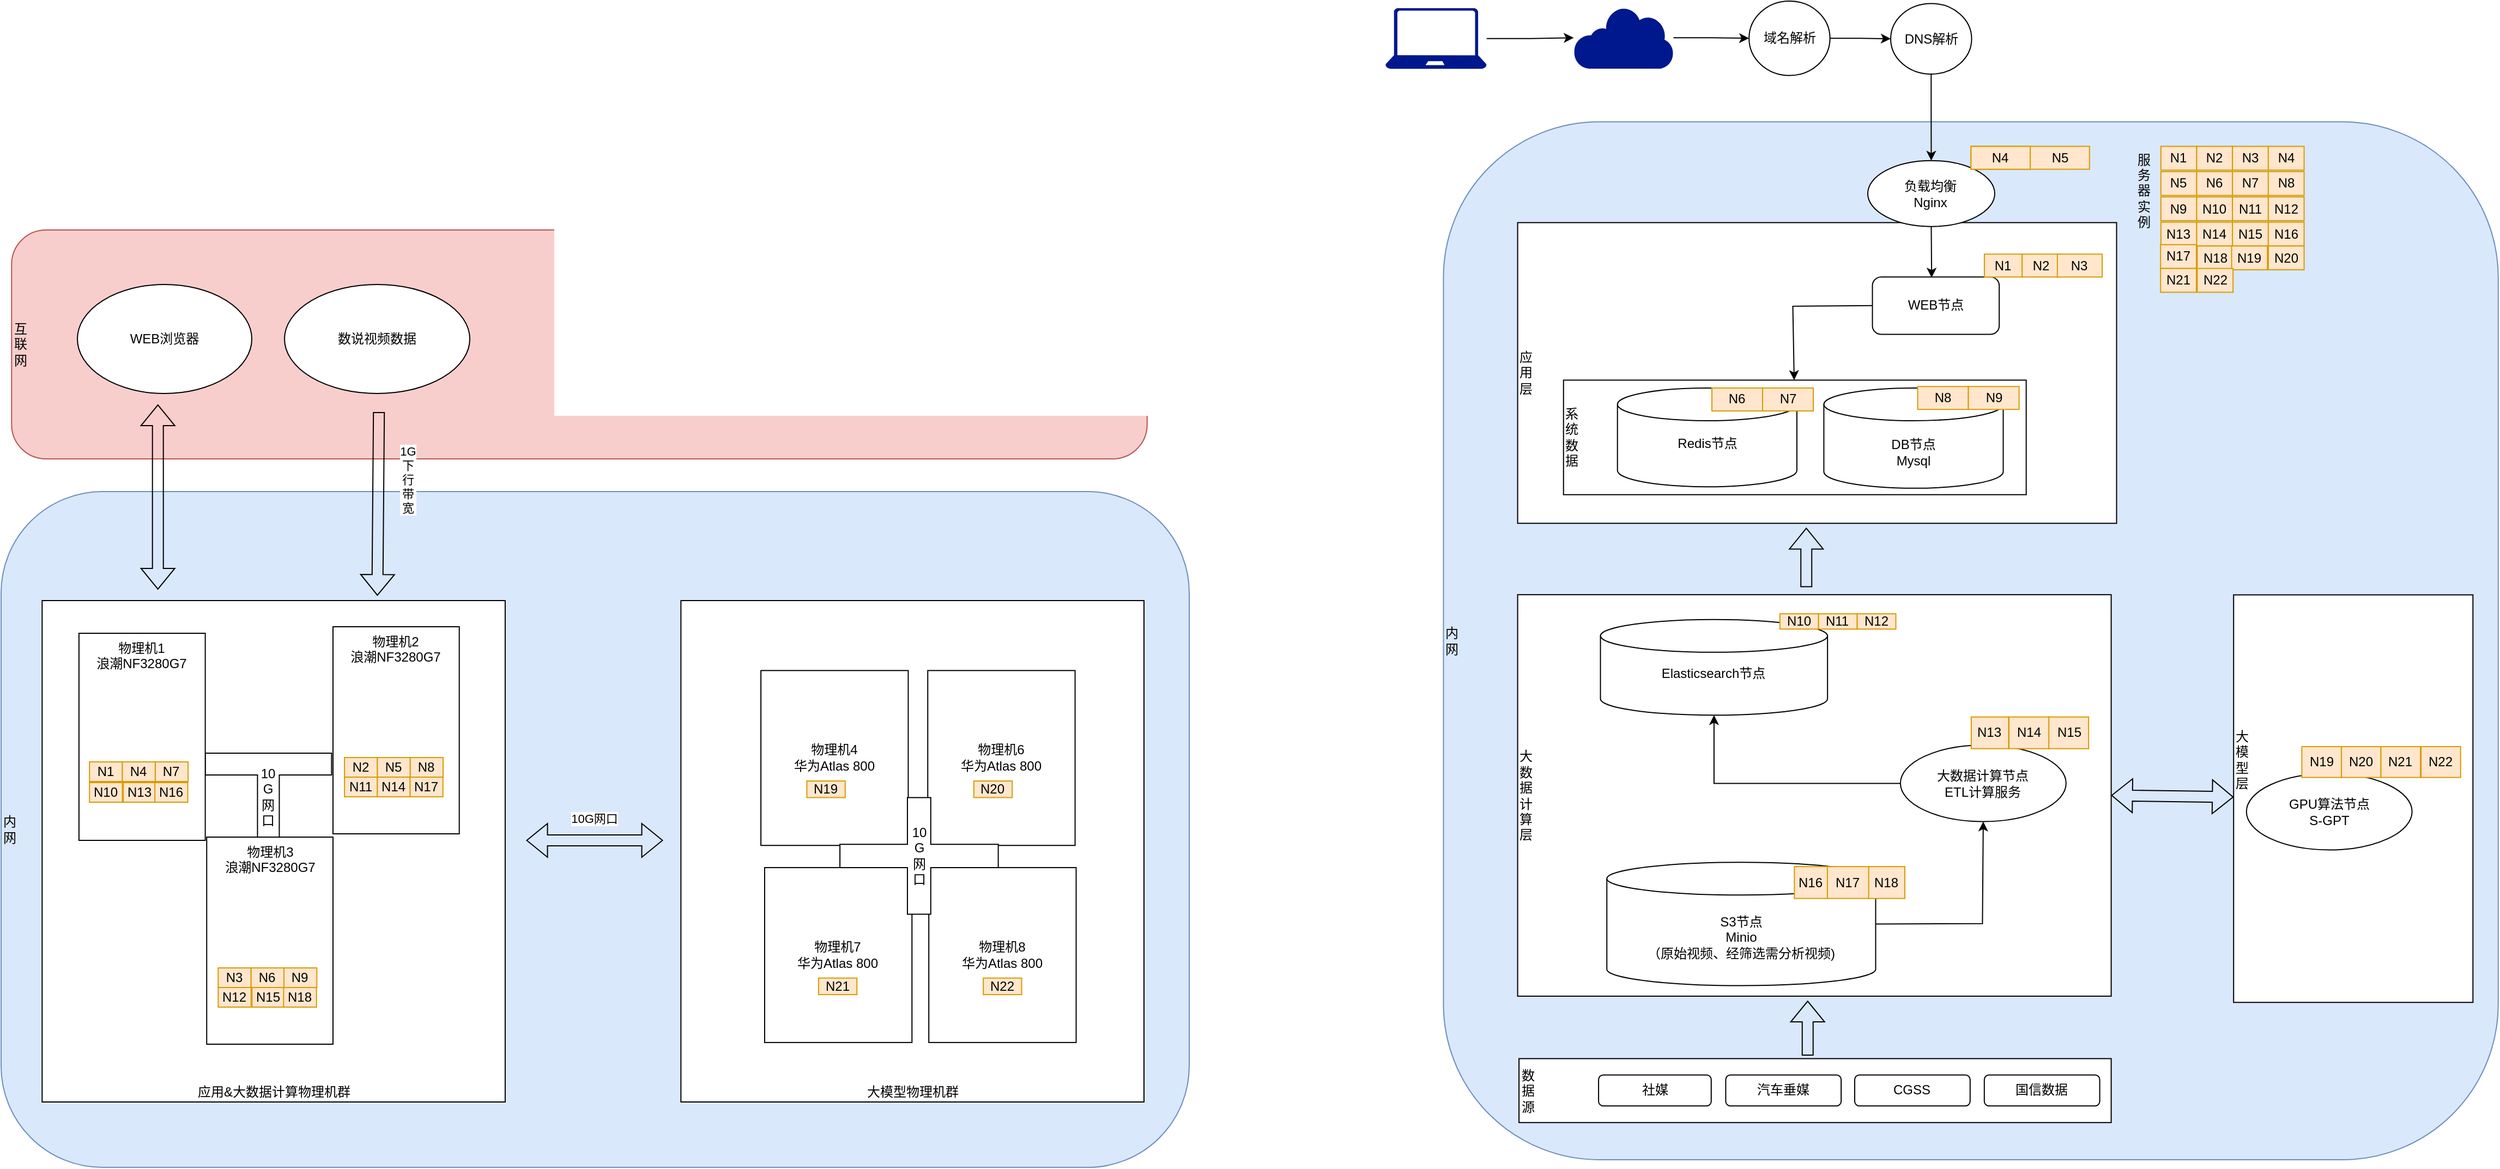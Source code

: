<mxfile version="26.0.15">
  <diagram name="长安 的副本" id="fjMxyndenAALTyJFddmG">
    <mxGraphModel dx="3915" dy="-1600" grid="1" gridSize="10" guides="1" tooltips="1" connect="1" arrows="1" fold="1" page="1" pageScale="1" pageWidth="827" pageHeight="1169" math="0" shadow="0">
      <root>
        <mxCell id="p_s0VZ3J874caM310DQH-0" />
        <mxCell id="p_s0VZ3J874caM310DQH-1" parent="p_s0VZ3J874caM310DQH-0" />
        <mxCell id="p_s0VZ3J874caM310DQH-2" value="" style="group" vertex="1" connectable="0" parent="p_s0VZ3J874caM310DQH-1">
          <mxGeometry x="-2370" y="2647" width="1090" height="860" as="geometry" />
        </mxCell>
        <mxCell id="p_s0VZ3J874caM310DQH-3" value="内&lt;div&gt;网&lt;/div&gt;" style="rounded=1;whiteSpace=wrap;html=1;align=left;fillColor=#dae8fc;strokeColor=#6c8ebf;" vertex="1" parent="p_s0VZ3J874caM310DQH-2">
          <mxGeometry y="240.0" width="1090" height="620.0" as="geometry" />
        </mxCell>
        <mxCell id="p_s0VZ3J874caM310DQH-4" value="" style="group" vertex="1" connectable="0" parent="p_s0VZ3J874caM310DQH-2">
          <mxGeometry x="37.653" y="340.0" width="424.801" height="460.0" as="geometry" />
        </mxCell>
        <mxCell id="p_s0VZ3J874caM310DQH-5" value="应用&amp;amp;大数据计算物理机群" style="rounded=0;whiteSpace=wrap;html=1;verticalAlign=bottom;" vertex="1" parent="p_s0VZ3J874caM310DQH-4">
          <mxGeometry width="424.801" height="460.0" as="geometry" />
        </mxCell>
        <mxCell id="p_s0VZ3J874caM310DQH-6" value="" style="group;verticalAlign=top;" vertex="1" connectable="0" parent="p_s0VZ3J874caM310DQH-4">
          <mxGeometry x="266.833" y="24.0" width="115.855" height="190.0" as="geometry" />
        </mxCell>
        <mxCell id="p_s0VZ3J874caM310DQH-7" value="物理机2&lt;div&gt;浪潮NF3280G7&lt;/div&gt;" style="rounded=0;whiteSpace=wrap;html=1;align=center;horizontal=1;verticalAlign=top;" vertex="1" parent="p_s0VZ3J874caM310DQH-6">
          <mxGeometry width="115.855" height="190.0" as="geometry" />
        </mxCell>
        <mxCell id="p_s0VZ3J874caM310DQH-8" value="N2" style="rounded=0;whiteSpace=wrap;html=1;movable=1;resizable=1;rotatable=1;deletable=1;editable=1;locked=0;connectable=1;container=0;fillColor=#ffe6cc;strokeColor=#d79b00;" vertex="1" parent="p_s0VZ3J874caM310DQH-6">
          <mxGeometry x="10.548" y="119.998" width="30.159" height="17.987" as="geometry" />
        </mxCell>
        <mxCell id="p_s0VZ3J874caM310DQH-9" value="N5" style="rounded=0;whiteSpace=wrap;html=1;movable=1;resizable=1;rotatable=1;deletable=1;editable=1;locked=0;connectable=1;container=0;fillColor=#ffe6cc;strokeColor=#d79b00;" vertex="1" parent="p_s0VZ3J874caM310DQH-6">
          <mxGeometry x="40.71" y="120.0" width="30.159" height="17.987" as="geometry" />
        </mxCell>
        <mxCell id="p_s0VZ3J874caM310DQH-10" value="N8" style="rounded=0;whiteSpace=wrap;html=1;movable=1;resizable=1;rotatable=1;deletable=1;editable=1;locked=0;connectable=1;container=0;fillColor=#ffe6cc;strokeColor=#d79b00;" vertex="1" parent="p_s0VZ3J874caM310DQH-6">
          <mxGeometry x="70.868" y="120.0" width="30.159" height="17.987" as="geometry" />
        </mxCell>
        <mxCell id="p_s0VZ3J874caM310DQH-11" value="N11" style="rounded=0;whiteSpace=wrap;html=1;movable=1;resizable=1;rotatable=1;deletable=1;editable=1;locked=0;connectable=1;container=0;fillColor=#ffe6cc;strokeColor=#d79b00;" vertex="1" parent="p_s0VZ3J874caM310DQH-6">
          <mxGeometry x="10.556" y="137.991" width="30.159" height="17.987" as="geometry" />
        </mxCell>
        <mxCell id="p_s0VZ3J874caM310DQH-12" value="N14" style="rounded=0;whiteSpace=wrap;html=1;movable=1;resizable=1;rotatable=1;deletable=1;editable=1;locked=0;connectable=1;container=0;fillColor=#ffe6cc;strokeColor=#d79b00;" vertex="1" parent="p_s0VZ3J874caM310DQH-6">
          <mxGeometry x="40.706" y="137.991" width="30.159" height="17.987" as="geometry" />
        </mxCell>
        <mxCell id="p_s0VZ3J874caM310DQH-13" value="10&lt;div&gt;G&lt;/div&gt;&lt;div&gt;网&lt;/div&gt;&lt;div&gt;口&lt;/div&gt;" style="shape=tee;whiteSpace=wrap;html=1;" vertex="1" parent="p_s0VZ3J874caM310DQH-4">
          <mxGeometry x="149.646" y="140" width="115.855" height="80.0" as="geometry" />
        </mxCell>
        <mxCell id="p_s0VZ3J874caM310DQH-14" value="" style="group;verticalAlign=top;" vertex="1" connectable="0" parent="p_s0VZ3J874caM310DQH-4">
          <mxGeometry x="150.978" y="217.0" width="115.855" height="190.0" as="geometry" />
        </mxCell>
        <mxCell id="p_s0VZ3J874caM310DQH-15" value="物理机3&lt;div&gt;浪潮NF3280G7&lt;/div&gt;" style="rounded=0;whiteSpace=wrap;html=1;align=center;horizontal=1;verticalAlign=top;" vertex="1" parent="p_s0VZ3J874caM310DQH-14">
          <mxGeometry width="115.855" height="190.0" as="geometry" />
        </mxCell>
        <mxCell id="p_s0VZ3J874caM310DQH-16" value="N3" style="rounded=0;whiteSpace=wrap;html=1;movable=1;resizable=1;rotatable=1;deletable=1;editable=1;locked=0;connectable=1;container=0;fillColor=#ffe6cc;strokeColor=#d79b00;" vertex="1" parent="p_s0VZ3J874caM310DQH-14">
          <mxGeometry x="10.548" y="119.998" width="30.159" height="17.987" as="geometry" />
        </mxCell>
        <mxCell id="p_s0VZ3J874caM310DQH-17" value="N6" style="rounded=0;whiteSpace=wrap;html=1;movable=1;resizable=1;rotatable=1;deletable=1;editable=1;locked=0;connectable=1;container=0;fillColor=#ffe6cc;strokeColor=#d79b00;" vertex="1" parent="p_s0VZ3J874caM310DQH-14">
          <mxGeometry x="40.71" y="120.0" width="30.159" height="17.987" as="geometry" />
        </mxCell>
        <mxCell id="p_s0VZ3J874caM310DQH-18" value="N9" style="rounded=0;whiteSpace=wrap;html=1;movable=1;resizable=1;rotatable=1;deletable=1;editable=1;locked=0;connectable=1;container=0;fillColor=#ffe6cc;strokeColor=#d79b00;" vertex="1" parent="p_s0VZ3J874caM310DQH-14">
          <mxGeometry x="70.868" y="120.0" width="30.159" height="17.987" as="geometry" />
        </mxCell>
        <mxCell id="p_s0VZ3J874caM310DQH-19" value="N12" style="rounded=0;whiteSpace=wrap;html=1;movable=1;resizable=1;rotatable=1;deletable=1;editable=1;locked=0;connectable=1;container=0;fillColor=#ffe6cc;strokeColor=#d79b00;" vertex="1" parent="p_s0VZ3J874caM310DQH-14">
          <mxGeometry x="10.556" y="137.991" width="30.159" height="17.987" as="geometry" />
        </mxCell>
        <mxCell id="p_s0VZ3J874caM310DQH-20" value="" style="group" vertex="1" connectable="0" parent="p_s0VZ3J874caM310DQH-4">
          <mxGeometry x="33.791" y="30.0" width="115.855" height="190.0" as="geometry" />
        </mxCell>
        <mxCell id="p_s0VZ3J874caM310DQH-21" value="物理机1&lt;div&gt;浪潮NF3280G7&lt;/div&gt;" style="rounded=0;whiteSpace=wrap;html=1;horizontal=1;verticalAlign=top;" vertex="1" parent="p_s0VZ3J874caM310DQH-20">
          <mxGeometry width="115.855" height="190.0" as="geometry" />
        </mxCell>
        <mxCell id="p_s0VZ3J874caM310DQH-22" value="N1" style="rounded=0;whiteSpace=wrap;html=1;movable=1;resizable=1;rotatable=1;deletable=1;editable=1;locked=0;connectable=1;container=0;fillColor=#ffe6cc;strokeColor=#d79b00;" vertex="1" parent="p_s0VZ3J874caM310DQH-20">
          <mxGeometry x="9.652" y="118.008" width="30.159" height="17.987" as="geometry" />
        </mxCell>
        <mxCell id="p_s0VZ3J874caM310DQH-23" value="N7" style="rounded=0;whiteSpace=wrap;html=1;movable=1;resizable=1;rotatable=1;deletable=1;editable=1;locked=0;connectable=1;container=0;fillColor=#ffe6cc;strokeColor=#d79b00;" vertex="1" parent="p_s0VZ3J874caM310DQH-20">
          <mxGeometry x="69.962" y="118.01" width="30.159" height="17.987" as="geometry" />
        </mxCell>
        <mxCell id="p_s0VZ3J874caM310DQH-24" value="N4" style="rounded=0;whiteSpace=wrap;html=1;movable=1;resizable=1;rotatable=1;deletable=1;editable=1;locked=0;connectable=1;container=0;fillColor=#ffe6cc;strokeColor=#d79b00;" vertex="1" parent="p_s0VZ3J874caM310DQH-20">
          <mxGeometry x="39.807" y="118.008" width="30.159" height="17.987" as="geometry" />
        </mxCell>
        <mxCell id="p_s0VZ3J874caM310DQH-25" value="N10" style="rounded=0;whiteSpace=wrap;html=1;movable=1;resizable=1;rotatable=1;deletable=1;editable=1;locked=0;connectable=1;container=0;fillColor=#ffe6cc;strokeColor=#d79b00;" vertex="1" parent="p_s0VZ3J874caM310DQH-20">
          <mxGeometry x="9.65" y="137.011" width="30.159" height="17.987" as="geometry" />
        </mxCell>
        <mxCell id="p_s0VZ3J874caM310DQH-26" value="" style="group" vertex="1" connectable="0" parent="p_s0VZ3J874caM310DQH-2">
          <mxGeometry x="623.685" y="340.0" width="424.801" height="460.0" as="geometry" />
        </mxCell>
        <mxCell id="p_s0VZ3J874caM310DQH-27" value="大模型物理机群" style="rounded=0;whiteSpace=wrap;html=1;horizontal=1;verticalAlign=bottom;" vertex="1" parent="p_s0VZ3J874caM310DQH-26">
          <mxGeometry width="424.801" height="460.0" as="geometry" />
        </mxCell>
        <mxCell id="p_s0VZ3J874caM310DQH-28" value="" style="group" vertex="1" connectable="0" parent="p_s0VZ3J874caM310DQH-26">
          <mxGeometry x="73.375" y="64.186" width="135.164" height="160.465" as="geometry" />
        </mxCell>
        <mxCell id="p_s0VZ3J874caM310DQH-29" value="物理机4&lt;div&gt;华为Atlas 800&lt;br&gt;&lt;/div&gt;" style="rounded=0;whiteSpace=wrap;html=1;" vertex="1" parent="p_s0VZ3J874caM310DQH-28">
          <mxGeometry width="135.164" height="160.465" as="geometry" />
        </mxCell>
        <mxCell id="p_s0VZ3J874caM310DQH-30" value="N19" style="rounded=0;whiteSpace=wrap;html=1;movable=1;resizable=1;rotatable=1;deletable=1;editable=1;locked=0;connectable=1;container=0;fillColor=#ffe6cc;strokeColor=#d79b00;" vertex="1" parent="p_s0VZ3J874caM310DQH-28">
          <mxGeometry x="42.152" y="101.348" width="35.185" height="15.191" as="geometry" />
        </mxCell>
        <mxCell id="p_s0VZ3J874caM310DQH-31" value="" style="group" vertex="1" connectable="0" parent="p_s0VZ3J874caM310DQH-26">
          <mxGeometry x="226.438" y="64.186" width="135.164" height="160.465" as="geometry" />
        </mxCell>
        <mxCell id="p_s0VZ3J874caM310DQH-32" value="物理机6&lt;div&gt;华为Atlas 800&lt;br&gt;&lt;/div&gt;" style="rounded=0;whiteSpace=wrap;html=1;" vertex="1" parent="p_s0VZ3J874caM310DQH-31">
          <mxGeometry width="135.164" height="160.465" as="geometry" />
        </mxCell>
        <mxCell id="p_s0VZ3J874caM310DQH-33" value="N20" style="rounded=0;whiteSpace=wrap;html=1;movable=1;resizable=1;rotatable=1;deletable=1;editable=1;locked=0;connectable=1;container=0;fillColor=#ffe6cc;strokeColor=#d79b00;" vertex="1" parent="p_s0VZ3J874caM310DQH-31">
          <mxGeometry x="42.285" y="101.348" width="35.185" height="15.191" as="geometry" />
        </mxCell>
        <mxCell id="p_s0VZ3J874caM310DQH-34" value="" style="group" vertex="1" connectable="0" parent="p_s0VZ3J874caM310DQH-26">
          <mxGeometry x="76.792" y="244.977" width="135.164" height="160.465" as="geometry" />
        </mxCell>
        <mxCell id="p_s0VZ3J874caM310DQH-35" value="物理机7&lt;div&gt;华为Atlas 800&lt;br&gt;&lt;/div&gt;" style="rounded=0;whiteSpace=wrap;html=1;" vertex="1" parent="p_s0VZ3J874caM310DQH-34">
          <mxGeometry width="135.164" height="160.465" as="geometry" />
        </mxCell>
        <mxCell id="p_s0VZ3J874caM310DQH-36" value="N21" style="rounded=0;whiteSpace=wrap;html=1;movable=1;resizable=1;rotatable=1;deletable=1;editable=1;locked=0;connectable=1;container=0;fillColor=#ffe6cc;strokeColor=#d79b00;" vertex="1" parent="p_s0VZ3J874caM310DQH-34">
          <mxGeometry x="49.471" y="101.348" width="35.185" height="15.191" as="geometry" />
        </mxCell>
        <mxCell id="p_s0VZ3J874caM310DQH-37" value="" style="group" vertex="1" connectable="0" parent="p_s0VZ3J874caM310DQH-26">
          <mxGeometry x="227.404" y="244.977" width="135.164" height="160.465" as="geometry" />
        </mxCell>
        <mxCell id="p_s0VZ3J874caM310DQH-38" value="物理机8&lt;div&gt;华为Atlas 800&lt;br&gt;&lt;/div&gt;" style="rounded=0;whiteSpace=wrap;html=1;" vertex="1" parent="p_s0VZ3J874caM310DQH-37">
          <mxGeometry width="135.164" height="160.465" as="geometry" />
        </mxCell>
        <mxCell id="p_s0VZ3J874caM310DQH-39" value="N22" style="rounded=0;whiteSpace=wrap;html=1;movable=1;resizable=1;rotatable=1;deletable=1;editable=1;locked=0;connectable=1;container=0;fillColor=#ffe6cc;strokeColor=#d79b00;" vertex="1" parent="p_s0VZ3J874caM310DQH-37">
          <mxGeometry x="49.99" y="101.348" width="35.185" height="15.191" as="geometry" />
        </mxCell>
        <mxCell id="p_s0VZ3J874caM310DQH-40" value="10&lt;div&gt;G&lt;/div&gt;&lt;div&gt;网&lt;/div&gt;&lt;div&gt;口&lt;/div&gt;" style="shape=cross;whiteSpace=wrap;html=1;" vertex="1" parent="p_s0VZ3J874caM310DQH-26">
          <mxGeometry x="145.861" y="180.791" width="145.263" height="106.977" as="geometry" />
        </mxCell>
        <mxCell id="p_s0VZ3J874caM310DQH-41" value="" style="shape=flexArrow;endArrow=classic;startArrow=classic;html=1;rounded=0;" edge="1" parent="p_s0VZ3J874caM310DQH-2">
          <mxGeometry width="100" height="100" relative="1" as="geometry">
            <mxPoint x="481.763" y="560" as="sourcePoint" />
            <mxPoint x="607.272" y="560" as="targetPoint" />
          </mxGeometry>
        </mxCell>
        <mxCell id="p_s0VZ3J874caM310DQH-42" value="10G网口" style="edgeLabel;html=1;align=center;verticalAlign=middle;resizable=0;points=[];" vertex="1" connectable="0" parent="p_s0VZ3J874caM310DQH-41">
          <mxGeometry x="-0.019" y="-1" relative="1" as="geometry">
            <mxPoint y="-21" as="offset" />
          </mxGeometry>
        </mxCell>
        <mxCell id="p_s0VZ3J874caM310DQH-43" value="互&lt;div&gt;联&lt;/div&gt;&lt;div&gt;网&lt;/div&gt;" style="rounded=1;whiteSpace=wrap;html=1;align=left;fillColor=#f8cecc;strokeColor=#b85450;" vertex="1" parent="p_s0VZ3J874caM310DQH-2">
          <mxGeometry x="9.655" width="1041.727" height="210.0" as="geometry" />
        </mxCell>
        <mxCell id="p_s0VZ3J874caM310DQH-44" value="WEB浏览器" style="ellipse;whiteSpace=wrap;html=1;" vertex="1" parent="p_s0VZ3J874caM310DQH-2">
          <mxGeometry x="70" y="50" width="160" height="100" as="geometry" />
        </mxCell>
        <mxCell id="p_s0VZ3J874caM310DQH-45" value="数说视频数据" style="ellipse;whiteSpace=wrap;html=1;" vertex="1" parent="p_s0VZ3J874caM310DQH-2">
          <mxGeometry x="260" y="50" width="170" height="100" as="geometry" />
        </mxCell>
        <mxCell id="p_s0VZ3J874caM310DQH-46" value="" style="shape=flexArrow;endArrow=classic;startArrow=classic;html=1;rounded=0;" edge="1" parent="p_s0VZ3J874caM310DQH-2">
          <mxGeometry width="100" height="100" relative="1" as="geometry">
            <mxPoint x="143.853" y="330.0" as="sourcePoint" />
            <mxPoint x="143.853" y="160.0" as="targetPoint" />
          </mxGeometry>
        </mxCell>
        <mxCell id="p_s0VZ3J874caM310DQH-47" value="" style="shape=flexArrow;endArrow=classic;html=1;rounded=0;entryX=0.724;entryY=-0.003;entryDx=0;entryDy=0;entryPerimeter=0;" edge="1" parent="p_s0VZ3J874caM310DQH-2">
          <mxGeometry width="50" height="50" relative="1" as="geometry">
            <mxPoint x="346.599" y="167" as="sourcePoint" />
            <mxPoint x="345.209" y="335.62" as="targetPoint" />
          </mxGeometry>
        </mxCell>
        <mxCell id="p_s0VZ3J874caM310DQH-48" value="1G&lt;div&gt;下&lt;/div&gt;&lt;div&gt;行&lt;/div&gt;&lt;div&gt;带&lt;/div&gt;&lt;div&gt;宽&lt;/div&gt;" style="edgeLabel;html=1;align=center;verticalAlign=middle;resizable=0;points=[];" vertex="1" connectable="0" parent="p_s0VZ3J874caM310DQH-47">
          <mxGeometry x="-0.269" y="-1" relative="1" as="geometry">
            <mxPoint x="28" as="offset" />
          </mxGeometry>
        </mxCell>
        <mxCell id="p_s0VZ3J874caM310DQH-49" value="N13" style="rounded=0;whiteSpace=wrap;html=1;movable=1;resizable=1;rotatable=1;deletable=1;editable=1;locked=0;connectable=1;container=0;fillColor=#ffe6cc;strokeColor=#d79b00;" vertex="1" parent="p_s0VZ3J874caM310DQH-1">
          <mxGeometry x="-2257.906" y="3154.011" width="30.159" height="17.987" as="geometry" />
        </mxCell>
        <mxCell id="p_s0VZ3J874caM310DQH-50" value="N15" style="rounded=0;whiteSpace=wrap;html=1;movable=1;resizable=1;rotatable=1;deletable=1;editable=1;locked=0;connectable=1;container=0;fillColor=#ffe6cc;strokeColor=#d79b00;" vertex="1" parent="p_s0VZ3J874caM310DQH-1">
          <mxGeometry x="-2139.814" y="3341.991" width="30.159" height="17.987" as="geometry" />
        </mxCell>
        <mxCell id="p_s0VZ3J874caM310DQH-51" value="N16" style="rounded=0;whiteSpace=wrap;html=1;movable=1;resizable=1;rotatable=1;deletable=1;editable=1;locked=0;connectable=1;container=0;fillColor=#ffe6cc;strokeColor=#d79b00;" vertex="1" parent="p_s0VZ3J874caM310DQH-1">
          <mxGeometry x="-2228.906" y="3154.011" width="30.159" height="17.987" as="geometry" />
        </mxCell>
        <mxCell id="p_s0VZ3J874caM310DQH-52" value="N17" style="rounded=0;whiteSpace=wrap;html=1;movable=1;resizable=1;rotatable=1;deletable=1;editable=1;locked=0;connectable=1;container=0;fillColor=#ffe6cc;strokeColor=#d79b00;" vertex="1" parent="p_s0VZ3J874caM310DQH-1">
          <mxGeometry x="-1994.809" y="3148.991" width="30.159" height="17.987" as="geometry" />
        </mxCell>
        <mxCell id="p_s0VZ3J874caM310DQH-53" value="N18" style="rounded=0;whiteSpace=wrap;html=1;movable=1;resizable=1;rotatable=1;deletable=1;editable=1;locked=0;connectable=1;container=0;fillColor=#ffe6cc;strokeColor=#d79b00;" vertex="1" parent="p_s0VZ3J874caM310DQH-1">
          <mxGeometry x="-2110.814" y="3341.991" width="30.159" height="17.987" as="geometry" />
        </mxCell>
        <mxCell id="p_s0VZ3J874caM310DQH-54" value="" style="group" vertex="1" connectable="0" parent="p_s0VZ3J874caM310DQH-1">
          <mxGeometry x="-1100" y="2440" width="1020.88" height="1060" as="geometry" />
        </mxCell>
        <mxCell id="p_s0VZ3J874caM310DQH-55" value="" style="group;align=left;verticalAlign=top;horizontal=0;" vertex="1" connectable="0" parent="p_s0VZ3J874caM310DQH-54">
          <mxGeometry width="1020.88" height="1060" as="geometry" />
        </mxCell>
        <mxCell id="p_s0VZ3J874caM310DQH-56" value="内&lt;div&gt;网&lt;/div&gt;" style="rounded=1;whiteSpace=wrap;html=1;align=left;fillColor=#dae8fc;strokeColor=#6c8ebf;" vertex="1" parent="p_s0VZ3J874caM310DQH-55">
          <mxGeometry x="53.213" y="107.768" width="967.667" height="952.232" as="geometry" />
        </mxCell>
        <mxCell id="p_s0VZ3J874caM310DQH-57" value="大&lt;div&gt;模&lt;/div&gt;&lt;div&gt;型&lt;/div&gt;&lt;div style=&quot;&quot;&gt;层&lt;/div&gt;&lt;div style=&quot;&quot;&gt;&lt;br&gt;&lt;/div&gt;&lt;div style=&quot;&quot;&gt;&lt;br&gt;&lt;/div&gt;&lt;div style=&quot;&quot;&gt;&lt;br&gt;&lt;/div&gt;&lt;div style=&quot;&quot;&gt;&lt;br&gt;&lt;/div&gt;&lt;div style=&quot;&quot;&gt;&lt;br&gt;&lt;/div&gt;" style="rounded=0;whiteSpace=wrap;html=1;horizontal=1;align=left;" vertex="1" parent="p_s0VZ3J874caM310DQH-55">
          <mxGeometry x="778.11" y="541.759" width="219.564" height="373.894" as="geometry" />
        </mxCell>
        <mxCell id="p_s0VZ3J874caM310DQH-58" value="" style="edgeStyle=orthogonalEdgeStyle;rounded=0;orthogonalLoop=1;jettySize=auto;html=1;" edge="1" parent="p_s0VZ3J874caM310DQH-55" source="p_s0VZ3J874caM310DQH-59" target="p_s0VZ3J874caM310DQH-61">
          <mxGeometry relative="1" as="geometry" />
        </mxCell>
        <mxCell id="p_s0VZ3J874caM310DQH-59" value="" style="sketch=0;aspect=fixed;pointerEvents=1;shadow=0;dashed=0;html=1;strokeColor=none;labelPosition=center;verticalLabelPosition=bottom;verticalAlign=top;align=center;fillColor=#00188D;shape=mxgraph.azure.laptop" vertex="1" parent="p_s0VZ3J874caM310DQH-55">
          <mxGeometry y="3.479" width="92.808" height="55.687" as="geometry" />
        </mxCell>
        <mxCell id="p_s0VZ3J874caM310DQH-60" value="" style="edgeStyle=orthogonalEdgeStyle;rounded=0;orthogonalLoop=1;jettySize=auto;html=1;entryX=0;entryY=0.5;entryDx=0;entryDy=0;" edge="1" parent="p_s0VZ3J874caM310DQH-55" source="p_s0VZ3J874caM310DQH-61" target="p_s0VZ3J874caM310DQH-63">
          <mxGeometry relative="1" as="geometry" />
        </mxCell>
        <mxCell id="p_s0VZ3J874caM310DQH-61" value="" style="sketch=0;aspect=fixed;pointerEvents=1;shadow=0;dashed=0;html=1;strokeColor=none;labelPosition=center;verticalLabelPosition=bottom;verticalAlign=top;align=center;fillColor=#00188D;shape=mxgraph.mscae.enterprise.internet" vertex="1" parent="p_s0VZ3J874caM310DQH-55">
          <mxGeometry x="172.689" y="2.237" width="91.541" height="56.755" as="geometry" />
        </mxCell>
        <mxCell id="p_s0VZ3J874caM310DQH-62" value="" style="edgeStyle=orthogonalEdgeStyle;rounded=0;orthogonalLoop=1;jettySize=auto;html=1;" edge="1" parent="p_s0VZ3J874caM310DQH-55" source="p_s0VZ3J874caM310DQH-63" target="p_s0VZ3J874caM310DQH-65">
          <mxGeometry relative="1" as="geometry" />
        </mxCell>
        <mxCell id="p_s0VZ3J874caM310DQH-63" value="域名解析" style="ellipse;whiteSpace=wrap;html=1;" vertex="1" parent="p_s0VZ3J874caM310DQH-55">
          <mxGeometry x="333.571" y="-3" width="74.253" height="68.211" as="geometry" />
        </mxCell>
        <mxCell id="p_s0VZ3J874caM310DQH-64" value="" style="edgeStyle=orthogonalEdgeStyle;rounded=0;orthogonalLoop=1;jettySize=auto;html=1;entryX=0.5;entryY=0;entryDx=0;entryDy=0;" edge="1" parent="p_s0VZ3J874caM310DQH-55" source="p_s0VZ3J874caM310DQH-65" target="p_s0VZ3J874caM310DQH-130">
          <mxGeometry relative="1" as="geometry" />
        </mxCell>
        <mxCell id="p_s0VZ3J874caM310DQH-65" value="DNS解析" style="ellipse;whiteSpace=wrap;html=1;" vertex="1" parent="p_s0VZ3J874caM310DQH-55">
          <mxGeometry x="463.515" y="-0.763" width="74.253" height="64.732" as="geometry" />
        </mxCell>
        <mxCell id="p_s0VZ3J874caM310DQH-66" value="" style="group" vertex="1" connectable="0" parent="p_s0VZ3J874caM310DQH-55">
          <mxGeometry x="121.281" y="541.596" width="544.525" height="368.34" as="geometry" />
        </mxCell>
        <mxCell id="p_s0VZ3J874caM310DQH-67" value="大&lt;div&gt;数&lt;div&gt;据&lt;/div&gt;&lt;div&gt;计&lt;/div&gt;&lt;div&gt;算&lt;/div&gt;&lt;div&gt;层&lt;/div&gt;&lt;/div&gt;" style="rounded=0;whiteSpace=wrap;html=1;align=left;" vertex="1" parent="p_s0VZ3J874caM310DQH-66">
          <mxGeometry width="544.525" height="368.34" as="geometry" />
        </mxCell>
        <mxCell id="p_s0VZ3J874caM310DQH-68" value="大数据计算节点&lt;div&gt;ETL计算服务&lt;/div&gt;" style="ellipse;whiteSpace=wrap;html=1;" vertex="1" parent="p_s0VZ3J874caM310DQH-66">
          <mxGeometry x="351.179" y="137.969" width="151.96" height="70.16" as="geometry" />
        </mxCell>
        <mxCell id="p_s0VZ3J874caM310DQH-69" value="Elasticsearch节点&lt;div&gt;&lt;br&gt;&lt;/div&gt;" style="shape=cylinder3;whiteSpace=wrap;html=1;boundedLbl=1;backgroundOutline=1;size=15;align=center;" vertex="1" parent="p_s0VZ3J874caM310DQH-66">
          <mxGeometry x="75.98" y="22.802" width="208.313" height="87.7" as="geometry" />
        </mxCell>
        <mxCell id="p_s0VZ3J874caM310DQH-70" value="S3节点&lt;div&gt;Minio&lt;/div&gt;&lt;div&gt;（原始视频、经筛选需分析视频)&lt;/div&gt;" style="shape=cylinder3;whiteSpace=wrap;html=1;boundedLbl=1;backgroundOutline=1;size=15;align=center;" vertex="1" parent="p_s0VZ3J874caM310DQH-66">
          <mxGeometry x="81.84" y="245.56" width="246.62" height="113.121" as="geometry" />
        </mxCell>
        <mxCell id="p_s0VZ3J874caM310DQH-71" value="" style="group" vertex="1" connectable="0" parent="p_s0VZ3J874caM310DQH-66">
          <mxGeometry x="428.533" y="125.835" width="99.005" height="15.435" as="geometry" />
        </mxCell>
        <mxCell id="p_s0VZ3J874caM310DQH-72" value="N13" style="rounded=0;whiteSpace=wrap;html=1;movable=1;resizable=1;rotatable=1;deletable=1;editable=1;locked=0;connectable=1;container=0;fillColor=#ffe6cc;strokeColor=#d79b00;" vertex="1" parent="p_s0VZ3J874caM310DQH-71">
          <mxGeometry x="-12.376" y="-13.642" width="34.28" height="29.072" as="geometry" />
        </mxCell>
        <mxCell id="p_s0VZ3J874caM310DQH-73" value="N14" style="rounded=0;whiteSpace=wrap;html=1;movable=1;resizable=1;rotatable=1;deletable=1;editable=1;locked=0;connectable=1;container=0;fillColor=#ffe6cc;strokeColor=#d79b00;" vertex="1" parent="p_s0VZ3J874caM310DQH-71">
          <mxGeometry x="22.214" y="-13.642" width="37.189" height="29.072" as="geometry" />
        </mxCell>
        <mxCell id="p_s0VZ3J874caM310DQH-74" value="N15" style="rounded=0;whiteSpace=wrap;html=1;movable=1;resizable=1;rotatable=1;deletable=1;editable=1;locked=0;connectable=1;container=0;fillColor=#ffe6cc;strokeColor=#d79b00;" vertex="1" parent="p_s0VZ3J874caM310DQH-71">
          <mxGeometry x="58.772" y="-13.642" width="36.52" height="29.072" as="geometry" />
        </mxCell>
        <mxCell id="p_s0VZ3J874caM310DQH-75" value="" style="group" vertex="1" connectable="0" parent="p_s0VZ3J874caM310DQH-66">
          <mxGeometry x="253.901" y="263.1" width="101.307" height="15.611" as="geometry" />
        </mxCell>
        <mxCell id="p_s0VZ3J874caM310DQH-76" value="N16" style="rounded=0;whiteSpace=wrap;html=1;movable=1;resizable=1;rotatable=1;deletable=1;editable=1;locked=0;connectable=1;container=0;fillColor=#ffe6cc;strokeColor=#d79b00;" vertex="1" parent="p_s0VZ3J874caM310DQH-75">
          <mxGeometry y="-13.642" width="30.283" height="29.249" as="geometry" />
        </mxCell>
        <mxCell id="p_s0VZ3J874caM310DQH-77" value="N17" style="rounded=0;whiteSpace=wrap;html=1;movable=1;resizable=1;rotatable=1;deletable=1;editable=1;locked=0;connectable=1;container=0;fillColor=#ffe6cc;strokeColor=#d79b00;" vertex="1" parent="p_s0VZ3J874caM310DQH-75">
          <mxGeometry x="30.283" y="-13.642" width="38.327" height="29.249" as="geometry" />
        </mxCell>
        <mxCell id="p_s0VZ3J874caM310DQH-78" value="N18" style="rounded=0;whiteSpace=wrap;html=1;movable=1;resizable=1;rotatable=1;deletable=1;editable=1;locked=0;connectable=1;container=0;fillColor=#ffe6cc;strokeColor=#d79b00;" vertex="1" parent="p_s0VZ3J874caM310DQH-75">
          <mxGeometry x="68.115" y="-13.642" width="33.191" height="29.249" as="geometry" />
        </mxCell>
        <mxCell id="p_s0VZ3J874caM310DQH-79" value="" style="group" vertex="1" connectable="0" parent="p_s0VZ3J874caM310DQH-66">
          <mxGeometry x="240.604" y="17.54" width="106.372" height="14.032" as="geometry" />
        </mxCell>
        <mxCell id="p_s0VZ3J874caM310DQH-80" value="N10" style="rounded=0;whiteSpace=wrap;html=1;movable=1;resizable=1;rotatable=1;deletable=1;editable=1;locked=0;connectable=1;container=0;fillColor=#ffe6cc;strokeColor=#d79b00;" vertex="1" parent="p_s0VZ3J874caM310DQH-79">
          <mxGeometry width="35.457" height="14.032" as="geometry" />
        </mxCell>
        <mxCell id="p_s0VZ3J874caM310DQH-81" value="N11" style="rounded=0;whiteSpace=wrap;html=1;movable=1;resizable=1;rotatable=1;deletable=1;editable=1;locked=0;connectable=1;container=0;fillColor=#ffe6cc;strokeColor=#d79b00;" vertex="1" parent="p_s0VZ3J874caM310DQH-79">
          <mxGeometry x="35.457" width="35.457" height="14.032" as="geometry" />
        </mxCell>
        <mxCell id="p_s0VZ3J874caM310DQH-82" value="N12" style="rounded=0;whiteSpace=wrap;html=1;movable=1;resizable=1;rotatable=1;deletable=1;editable=1;locked=0;connectable=1;container=0;fillColor=#ffe6cc;strokeColor=#d79b00;" vertex="1" parent="p_s0VZ3J874caM310DQH-79">
          <mxGeometry x="70.915" width="35.457" height="14.032" as="geometry" />
        </mxCell>
        <mxCell id="p_s0VZ3J874caM310DQH-83" value="" style="edgeStyle=orthogonalEdgeStyle;rounded=0;orthogonalLoop=1;jettySize=auto;html=1;" edge="1" parent="p_s0VZ3J874caM310DQH-66" source="p_s0VZ3J874caM310DQH-68" target="p_s0VZ3J874caM310DQH-69">
          <mxGeometry relative="1" as="geometry" />
        </mxCell>
        <mxCell id="p_s0VZ3J874caM310DQH-84" value="" style="endArrow=classic;html=1;rounded=0;entryX=0.5;entryY=1;entryDx=0;entryDy=0;exitX=1;exitY=0.5;exitDx=0;exitDy=0;exitPerimeter=0;" edge="1" parent="p_s0VZ3J874caM310DQH-66" source="p_s0VZ3J874caM310DQH-70" target="p_s0VZ3J874caM310DQH-68">
          <mxGeometry width="50" height="50" relative="1" as="geometry">
            <mxPoint x="205.61" y="259.32" as="sourcePoint" />
            <mxPoint x="258.185" y="198.645" as="targetPoint" />
            <Array as="points">
              <mxPoint x="426.425" y="301.793" />
            </Array>
          </mxGeometry>
        </mxCell>
        <mxCell id="p_s0VZ3J874caM310DQH-85" value="" style="shape=flexArrow;endArrow=classic;html=1;rounded=0;" edge="1" parent="p_s0VZ3J874caM310DQH-55">
          <mxGeometry width="50" height="50" relative="1" as="geometry">
            <mxPoint x="387.355" y="964.505" as="sourcePoint" />
            <mxPoint x="387.355" y="914.028" as="targetPoint" />
          </mxGeometry>
        </mxCell>
        <mxCell id="p_s0VZ3J874caM310DQH-86" value="" style="shape=flexArrow;endArrow=classic;html=1;rounded=0;" edge="1" parent="p_s0VZ3J874caM310DQH-55">
          <mxGeometry width="50" height="50" relative="1" as="geometry">
            <mxPoint x="386.118" y="534.775" as="sourcePoint" />
            <mxPoint x="386.118" y="480.206" as="targetPoint" />
          </mxGeometry>
        </mxCell>
        <mxCell id="p_s0VZ3J874caM310DQH-87" value="" style="group" vertex="1" connectable="0" parent="p_s0VZ3J874caM310DQH-55">
          <mxGeometry x="121.281" y="121.416" width="549.477" height="354.698" as="geometry" />
        </mxCell>
        <mxCell id="p_s0VZ3J874caM310DQH-88" value="&lt;div&gt;应&lt;/div&gt;&lt;div&gt;用&lt;/div&gt;&lt;div style=&quot;&quot;&gt;层&lt;/div&gt;" style="rounded=0;whiteSpace=wrap;html=1;align=left;" vertex="1" parent="p_s0VZ3J874caM310DQH-87">
          <mxGeometry y="78.822" width="549.475" height="275.876" as="geometry" />
        </mxCell>
        <mxCell id="p_s0VZ3J874caM310DQH-89" value="" style="group" vertex="1" connectable="0" parent="p_s0VZ3J874caM310DQH-87">
          <mxGeometry x="204.197" y="107.723" width="220.285" height="73.567" as="geometry" />
        </mxCell>
        <mxCell id="p_s0VZ3J874caM310DQH-90" value="WEB节点" style="rounded=1;whiteSpace=wrap;html=1;" vertex="1" parent="p_s0VZ3J874caM310DQH-89">
          <mxGeometry x="121.281" y="21.019" width="116.33" height="52.548" as="geometry" />
        </mxCell>
        <mxCell id="p_s0VZ3J874caM310DQH-91" value="N1" style="rounded=0;whiteSpace=wrap;html=1;movable=1;resizable=1;rotatable=1;deletable=1;editable=1;locked=0;connectable=1;container=0;fillColor=#ffe6cc;strokeColor=#d79b00;" vertex="1" parent="p_s0VZ3J874caM310DQH-89">
          <mxGeometry x="223.998" width="34.652" height="21.019" as="geometry" />
        </mxCell>
        <mxCell id="p_s0VZ3J874caM310DQH-92" value="N2" style="rounded=0;whiteSpace=wrap;html=1;movable=1;resizable=1;rotatable=1;deletable=1;editable=1;locked=0;connectable=1;container=0;fillColor=#ffe6cc;strokeColor=#d79b00;" vertex="1" parent="p_s0VZ3J874caM310DQH-89">
          <mxGeometry x="258.649" width="34.652" height="21.019" as="geometry" />
        </mxCell>
        <mxCell id="p_s0VZ3J874caM310DQH-93" value="" style="group" vertex="1" connectable="0" parent="p_s0VZ3J874caM310DQH-87">
          <mxGeometry x="42.077" y="223.328" width="424.482" height="105.096" as="geometry" />
        </mxCell>
        <mxCell id="p_s0VZ3J874caM310DQH-94" value="系&lt;div&gt;统&lt;/div&gt;&lt;div&gt;数&lt;/div&gt;&lt;div&gt;据&lt;/div&gt;" style="rounded=0;whiteSpace=wrap;html=1;align=left;" vertex="1" parent="p_s0VZ3J874caM310DQH-93">
          <mxGeometry width="424.482" height="105.096" as="geometry" />
        </mxCell>
        <mxCell id="p_s0VZ3J874caM310DQH-95" value="Redis节点&lt;div&gt;&lt;br&gt;&lt;/div&gt;" style="shape=cylinder3;whiteSpace=wrap;html=1;boundedLbl=1;backgroundOutline=1;size=15;" vertex="1" parent="p_s0VZ3J874caM310DQH-93">
          <mxGeometry x="49.502" y="7.225" width="164.595" height="90.645" as="geometry" />
        </mxCell>
        <mxCell id="p_s0VZ3J874caM310DQH-96" value="DB节点&lt;div&gt;Mysql&lt;/div&gt;" style="shape=cylinder3;whiteSpace=wrap;html=1;boundedLbl=1;backgroundOutline=1;size=15;" vertex="1" parent="p_s0VZ3J874caM310DQH-93">
          <mxGeometry x="238.849" y="7.225" width="164.546" height="91.959" as="geometry" />
        </mxCell>
        <mxCell id="p_s0VZ3J874caM310DQH-97" value="N6" style="rounded=0;whiteSpace=wrap;html=1;movable=1;resizable=1;rotatable=1;deletable=1;editable=1;locked=0;connectable=1;container=0;fillColor=#ffe6cc;strokeColor=#d79b00;" vertex="1" parent="p_s0VZ3J874caM310DQH-93">
          <mxGeometry x="136.134" y="7.225" width="46.512" height="21.019" as="geometry" />
        </mxCell>
        <mxCell id="p_s0VZ3J874caM310DQH-98" value="N7" style="rounded=0;whiteSpace=wrap;html=1;movable=1;resizable=1;rotatable=1;deletable=1;editable=1;locked=0;connectable=1;container=0;fillColor=#ffe6cc;strokeColor=#d79b00;" vertex="1" parent="p_s0VZ3J874caM310DQH-93">
          <mxGeometry x="182.646" y="7.225" width="46.512" height="21.019" as="geometry" />
        </mxCell>
        <mxCell id="p_s0VZ3J874caM310DQH-99" value="N8" style="rounded=0;whiteSpace=wrap;html=1;movable=1;resizable=1;rotatable=1;deletable=1;editable=1;locked=0;connectable=1;container=0;fillColor=#ffe6cc;strokeColor=#d79b00;" vertex="1" parent="p_s0VZ3J874caM310DQH-93">
          <mxGeometry x="324.922" y="5.856" width="46.512" height="21.019" as="geometry" />
        </mxCell>
        <mxCell id="p_s0VZ3J874caM310DQH-100" value="N9" style="rounded=0;whiteSpace=wrap;html=1;movable=1;resizable=1;rotatable=1;deletable=1;editable=1;locked=0;connectable=1;container=0;fillColor=#ffe6cc;strokeColor=#d79b00;" vertex="1" parent="p_s0VZ3J874caM310DQH-93">
          <mxGeometry x="371.434" y="5.856" width="46.512" height="21.019" as="geometry" />
        </mxCell>
        <mxCell id="p_s0VZ3J874caM310DQH-101" value="" style="endArrow=classic;html=1;rounded=0;exitX=0;exitY=0.5;exitDx=0;exitDy=0;" edge="1" parent="p_s0VZ3J874caM310DQH-87" source="p_s0VZ3J874caM310DQH-90">
          <mxGeometry width="50" height="50" relative="1" as="geometry">
            <mxPoint x="253.699" y="144.506" as="sourcePoint" />
            <mxPoint x="253.699" y="223.328" as="targetPoint" />
            <Array as="points">
              <mxPoint x="252.462" y="155.521" />
            </Array>
          </mxGeometry>
        </mxCell>
        <mxCell id="p_s0VZ3J874caM310DQH-102" value="N3" style="rounded=0;whiteSpace=wrap;html=1;movable=1;resizable=1;rotatable=1;deletable=1;editable=1;locked=0;connectable=1;container=0;fillColor=#ffe6cc;strokeColor=#d79b00;" vertex="1" parent="p_s0VZ3J874caM310DQH-87">
          <mxGeometry x="495.12" y="107.723" width="41.145" height="21.018" as="geometry" />
        </mxCell>
        <mxCell id="p_s0VZ3J874caM310DQH-103" value="数&lt;div&gt;据&lt;/div&gt;&lt;div&gt;源&lt;/div&gt;" style="rounded=0;whiteSpace=wrap;html=1;align=left;" vertex="1" parent="p_s0VZ3J874caM310DQH-55">
          <mxGeometry x="122.518" y="967.233" width="543.288" height="58.662" as="geometry" />
        </mxCell>
        <mxCell id="p_s0VZ3J874caM310DQH-104" value="" style="group" vertex="1" connectable="0" parent="p_s0VZ3J874caM310DQH-55">
          <mxGeometry x="195.534" y="982.239" width="459.752" height="28.421" as="geometry" />
        </mxCell>
        <mxCell id="p_s0VZ3J874caM310DQH-105" value="汽车垂媒" style="rounded=1;whiteSpace=wrap;html=1;" vertex="1" parent="p_s0VZ3J874caM310DQH-104">
          <mxGeometry x="116.65" width="105.883" height="28.421" as="geometry" />
        </mxCell>
        <mxCell id="p_s0VZ3J874caM310DQH-106" value="社媒" style="rounded=1;whiteSpace=wrap;html=1;" vertex="1" parent="p_s0VZ3J874caM310DQH-104">
          <mxGeometry width="103.347" height="28.421" as="geometry" />
        </mxCell>
        <mxCell id="p_s0VZ3J874caM310DQH-107" value="CGSS" style="rounded=1;whiteSpace=wrap;html=1;" vertex="1" parent="p_s0VZ3J874caM310DQH-104">
          <mxGeometry x="234.959" width="105.883" height="28.421" as="geometry" />
        </mxCell>
        <mxCell id="p_s0VZ3J874caM310DQH-108" value="国信数据" style="rounded=1;whiteSpace=wrap;html=1;" vertex="1" parent="p_s0VZ3J874caM310DQH-104">
          <mxGeometry x="353.87" width="105.883" height="28.421" as="geometry" />
        </mxCell>
        <mxCell id="p_s0VZ3J874caM310DQH-109" value="GPU算法节点&lt;div&gt;S-GPT&lt;/div&gt;" style="ellipse;whiteSpace=wrap;html=1;" vertex="1" parent="p_s0VZ3J874caM310DQH-55">
          <mxGeometry x="789.878" y="705.595" width="151.96" height="70.16" as="geometry" />
        </mxCell>
        <mxCell id="p_s0VZ3J874caM310DQH-110" value="N20" style="rounded=0;whiteSpace=wrap;html=1;movable=1;resizable=1;rotatable=1;deletable=1;editable=1;locked=0;connectable=1;container=0;fillColor=#ffe6cc;strokeColor=#d79b00;" vertex="1" parent="p_s0VZ3J874caM310DQH-55">
          <mxGeometry x="876.985" y="680.96" width="36.285" height="28.308" as="geometry" />
        </mxCell>
        <mxCell id="p_s0VZ3J874caM310DQH-111" value="N19" style="rounded=0;whiteSpace=wrap;html=1;movable=1;resizable=1;rotatable=1;deletable=1;editable=1;locked=0;connectable=1;container=0;fillColor=#ffe6cc;strokeColor=#d79b00;" vertex="1" parent="p_s0VZ3J874caM310DQH-55">
          <mxGeometry x="840.7" y="680.96" width="36.285" height="28.308" as="geometry" />
        </mxCell>
        <mxCell id="p_s0VZ3J874caM310DQH-112" value="服&lt;div&gt;务&lt;/div&gt;&lt;div&gt;器&lt;div&gt;实&lt;/div&gt;&lt;div&gt;例&lt;/div&gt;&lt;/div&gt;" style="text;html=1;align=left;verticalAlign=middle;resizable=0;points=[];autosize=1;strokeColor=none;fillColor=none;container=0;" vertex="1" parent="p_s0VZ3J874caM310DQH-55">
          <mxGeometry x="687.927" y="126.163" width="40" height="90" as="geometry" />
        </mxCell>
        <mxCell id="p_s0VZ3J874caM310DQH-113" value="N1" style="rounded=0;whiteSpace=wrap;html=1;movable=1;resizable=1;rotatable=1;deletable=1;editable=1;locked=0;connectable=1;container=0;fillColor=#ffe6cc;strokeColor=#d79b00;" vertex="1" parent="p_s0VZ3J874caM310DQH-55">
          <mxGeometry x="711.389" y="130.256" width="32.847" height="21.828" as="geometry" />
        </mxCell>
        <mxCell id="p_s0VZ3J874caM310DQH-114" value="N2" style="rounded=0;whiteSpace=wrap;html=1;movable=1;resizable=1;rotatable=1;deletable=1;editable=1;locked=0;connectable=1;container=0;fillColor=#ffe6cc;strokeColor=#d79b00;" vertex="1" parent="p_s0VZ3J874caM310DQH-55">
          <mxGeometry x="744.236" y="130.256" width="32.847" height="21.828" as="geometry" />
        </mxCell>
        <mxCell id="p_s0VZ3J874caM310DQH-115" value="N3" style="rounded=0;whiteSpace=wrap;html=1;movable=1;resizable=1;rotatable=1;deletable=1;editable=1;locked=0;connectable=1;container=0;fillColor=#ffe6cc;strokeColor=#d79b00;" vertex="1" parent="p_s0VZ3J874caM310DQH-55">
          <mxGeometry x="777.083" y="130.256" width="32.847" height="21.828" as="geometry" />
        </mxCell>
        <mxCell id="p_s0VZ3J874caM310DQH-116" value="N4" style="rounded=0;whiteSpace=wrap;html=1;movable=1;resizable=1;rotatable=1;deletable=1;editable=1;locked=0;connectable=1;container=0;fillColor=#ffe6cc;strokeColor=#d79b00;" vertex="1" parent="p_s0VZ3J874caM310DQH-55">
          <mxGeometry x="809.93" y="130.256" width="32.847" height="21.828" as="geometry" />
        </mxCell>
        <mxCell id="p_s0VZ3J874caM310DQH-117" value="N5" style="rounded=0;whiteSpace=wrap;html=1;movable=1;resizable=1;rotatable=1;deletable=1;editable=1;locked=0;connectable=1;container=0;fillColor=#ffe6cc;strokeColor=#d79b00;" vertex="1" parent="p_s0VZ3J874caM310DQH-55">
          <mxGeometry x="711.389" y="153.448" width="32.847" height="21.828" as="geometry" />
        </mxCell>
        <mxCell id="p_s0VZ3J874caM310DQH-118" value="N6" style="rounded=0;whiteSpace=wrap;html=1;movable=1;resizable=1;rotatable=1;deletable=1;editable=1;locked=0;connectable=1;container=0;fillColor=#ffe6cc;strokeColor=#d79b00;" vertex="1" parent="p_s0VZ3J874caM310DQH-55">
          <mxGeometry x="744.236" y="153.448" width="32.847" height="21.828" as="geometry" />
        </mxCell>
        <mxCell id="p_s0VZ3J874caM310DQH-119" value="N7" style="rounded=0;whiteSpace=wrap;html=1;movable=1;resizable=1;rotatable=1;deletable=1;editable=1;locked=0;connectable=1;container=0;fillColor=#ffe6cc;strokeColor=#d79b00;" vertex="1" parent="p_s0VZ3J874caM310DQH-55">
          <mxGeometry x="777.083" y="153.448" width="32.847" height="21.828" as="geometry" />
        </mxCell>
        <mxCell id="p_s0VZ3J874caM310DQH-120" value="N8" style="rounded=0;whiteSpace=wrap;html=1;movable=1;resizable=1;rotatable=1;deletable=1;editable=1;locked=0;connectable=1;container=0;fillColor=#ffe6cc;strokeColor=#d79b00;" vertex="1" parent="p_s0VZ3J874caM310DQH-55">
          <mxGeometry x="809.93" y="153.448" width="32.847" height="21.828" as="geometry" />
        </mxCell>
        <mxCell id="p_s0VZ3J874caM310DQH-121" value="N9" style="rounded=0;whiteSpace=wrap;html=1;movable=1;resizable=1;rotatable=1;deletable=1;editable=1;locked=0;connectable=1;container=0;fillColor=#ffe6cc;strokeColor=#d79b00;" vertex="1" parent="p_s0VZ3J874caM310DQH-55">
          <mxGeometry x="711.389" y="176.639" width="32.847" height="21.828" as="geometry" />
        </mxCell>
        <mxCell id="p_s0VZ3J874caM310DQH-122" value="N10" style="rounded=0;whiteSpace=wrap;html=1;movable=1;resizable=1;rotatable=1;deletable=1;editable=1;locked=0;connectable=1;container=0;fillColor=#ffe6cc;strokeColor=#d79b00;" vertex="1" parent="p_s0VZ3J874caM310DQH-55">
          <mxGeometry x="744.236" y="176.639" width="32.847" height="21.828" as="geometry" />
        </mxCell>
        <mxCell id="p_s0VZ3J874caM310DQH-123" value="N11" style="rounded=0;whiteSpace=wrap;html=1;movable=1;resizable=1;rotatable=1;deletable=1;editable=1;locked=0;connectable=1;container=0;fillColor=#ffe6cc;strokeColor=#d79b00;" vertex="1" parent="p_s0VZ3J874caM310DQH-55">
          <mxGeometry x="777.083" y="176.639" width="32.847" height="21.828" as="geometry" />
        </mxCell>
        <mxCell id="p_s0VZ3J874caM310DQH-124" value="N12" style="rounded=0;whiteSpace=wrap;html=1;movable=1;resizable=1;rotatable=1;deletable=1;editable=1;locked=0;connectable=1;container=0;fillColor=#ffe6cc;strokeColor=#d79b00;" vertex="1" parent="p_s0VZ3J874caM310DQH-55">
          <mxGeometry x="809.93" y="176.639" width="32.847" height="21.828" as="geometry" />
        </mxCell>
        <mxCell id="p_s0VZ3J874caM310DQH-125" value="N13" style="rounded=0;whiteSpace=wrap;html=1;movable=1;resizable=1;rotatable=1;deletable=1;editable=1;locked=0;connectable=1;container=0;fillColor=#ffe6cc;strokeColor=#d79b00;" vertex="1" parent="p_s0VZ3J874caM310DQH-55">
          <mxGeometry x="711.389" y="199.831" width="32.847" height="21.828" as="geometry" />
        </mxCell>
        <mxCell id="p_s0VZ3J874caM310DQH-126" value="N14" style="rounded=0;whiteSpace=wrap;html=1;movable=1;resizable=1;rotatable=1;deletable=1;editable=1;locked=0;connectable=1;container=0;fillColor=#ffe6cc;strokeColor=#d79b00;" vertex="1" parent="p_s0VZ3J874caM310DQH-55">
          <mxGeometry x="744.236" y="199.831" width="32.847" height="21.828" as="geometry" />
        </mxCell>
        <mxCell id="p_s0VZ3J874caM310DQH-127" value="N15" style="rounded=0;whiteSpace=wrap;html=1;movable=1;resizable=1;rotatable=1;deletable=1;editable=1;locked=0;connectable=1;container=0;fillColor=#ffe6cc;strokeColor=#d79b00;" vertex="1" parent="p_s0VZ3J874caM310DQH-55">
          <mxGeometry x="777.083" y="199.831" width="32.847" height="21.828" as="geometry" />
        </mxCell>
        <mxCell id="p_s0VZ3J874caM310DQH-128" value="N16" style="rounded=0;whiteSpace=wrap;html=1;movable=1;resizable=1;rotatable=1;deletable=1;editable=1;locked=0;connectable=1;container=0;fillColor=#ffe6cc;strokeColor=#d79b00;" vertex="1" parent="p_s0VZ3J874caM310DQH-55">
          <mxGeometry x="809.93" y="199.831" width="32.847" height="21.828" as="geometry" />
        </mxCell>
        <mxCell id="p_s0VZ3J874caM310DQH-129" value="" style="group" vertex="1" connectable="0" parent="p_s0VZ3J874caM310DQH-55">
          <mxGeometry x="433.836" y="130.254" width="212.057" height="73.567" as="geometry" />
        </mxCell>
        <mxCell id="p_s0VZ3J874caM310DQH-130" value="负载均衡&lt;div&gt;Nginx&lt;/div&gt;" style="ellipse;whiteSpace=wrap;html=1;" vertex="1" parent="p_s0VZ3J874caM310DQH-129">
          <mxGeometry x="8.663" y="13.137" width="116.479" height="60.43" as="geometry" />
        </mxCell>
        <mxCell id="p_s0VZ3J874caM310DQH-131" value="N4" style="rounded=0;whiteSpace=wrap;html=1;movable=1;resizable=1;rotatable=1;deletable=1;editable=1;locked=0;connectable=1;container=0;fillColor=#ffe6cc;strokeColor=#d79b00;" vertex="1" parent="p_s0VZ3J874caM310DQH-129">
          <mxGeometry x="103.35" width="54.355" height="21.019" as="geometry" />
        </mxCell>
        <mxCell id="p_s0VZ3J874caM310DQH-132" value="N5" style="rounded=0;whiteSpace=wrap;html=1;movable=1;resizable=1;rotatable=1;deletable=1;editable=1;locked=0;connectable=1;container=0;fillColor=#ffe6cc;strokeColor=#d79b00;" vertex="1" parent="p_s0VZ3J874caM310DQH-129">
          <mxGeometry x="157.702" width="54.355" height="21.019" as="geometry" />
        </mxCell>
        <mxCell id="p_s0VZ3J874caM310DQH-133" value="" style="endArrow=classic;html=1;rounded=0;entryX=0.467;entryY=0.011;entryDx=0;entryDy=0;entryPerimeter=0;exitX=0.5;exitY=1;exitDx=0;exitDy=0;" edge="1" parent="p_s0VZ3J874caM310DQH-55" source="p_s0VZ3J874caM310DQH-130" target="p_s0VZ3J874caM310DQH-90">
          <mxGeometry width="50" height="50" relative="1" as="geometry">
            <mxPoint x="757.385" y="-229.932" as="sourcePoint" />
            <mxPoint x="819.263" y="-295.617" as="targetPoint" />
          </mxGeometry>
        </mxCell>
        <mxCell id="p_s0VZ3J874caM310DQH-134" value="" style="shape=flexArrow;endArrow=classic;startArrow=classic;html=1;rounded=0;exitX=1;exitY=0.5;exitDx=0;exitDy=0;" edge="1" parent="p_s0VZ3J874caM310DQH-55" source="p_s0VZ3J874caM310DQH-67" target="p_s0VZ3J874caM310DQH-57">
          <mxGeometry width="100" height="100" relative="1" as="geometry">
            <mxPoint x="673.885" y="764.511" as="sourcePoint" />
            <mxPoint x="779.035" y="643.16" as="targetPoint" />
          </mxGeometry>
        </mxCell>
        <mxCell id="p_s0VZ3J874caM310DQH-135" value="N17" style="rounded=0;whiteSpace=wrap;html=1;movable=1;resizable=1;rotatable=1;deletable=1;editable=1;locked=0;connectable=1;container=0;fillColor=#ffe6cc;strokeColor=#d79b00;" vertex="1" parent="p_s0VZ3J874caM310DQH-54">
          <mxGeometry x="711.089" y="220.461" width="32.847" height="21.828" as="geometry" />
        </mxCell>
        <mxCell id="p_s0VZ3J874caM310DQH-136" value="N21" style="rounded=0;whiteSpace=wrap;html=1;movable=1;resizable=1;rotatable=1;deletable=1;editable=1;locked=0;connectable=1;container=0;fillColor=#ffe6cc;strokeColor=#d79b00;" vertex="1" parent="p_s0VZ3J874caM310DQH-54">
          <mxGeometry x="913.253" y="680.96" width="36.285" height="28.308" as="geometry" />
        </mxCell>
        <mxCell id="p_s0VZ3J874caM310DQH-137" value="N22" style="rounded=0;whiteSpace=wrap;html=1;movable=1;resizable=1;rotatable=1;deletable=1;editable=1;locked=0;connectable=1;container=0;fillColor=#ffe6cc;strokeColor=#d79b00;" vertex="1" parent="p_s0VZ3J874caM310DQH-54">
          <mxGeometry x="950.056" y="680.96" width="36.285" height="28.308" as="geometry" />
        </mxCell>
        <mxCell id="p_s0VZ3J874caM310DQH-138" value="N18" style="rounded=0;whiteSpace=wrap;html=1;movable=1;resizable=1;rotatable=1;deletable=1;editable=1;locked=0;connectable=1;container=0;fillColor=#ffe6cc;strokeColor=#d79b00;" vertex="1" parent="p_s0VZ3J874caM310DQH-54">
          <mxGeometry x="744.737" y="221.674" width="32.847" height="21.828" as="geometry" />
        </mxCell>
        <mxCell id="p_s0VZ3J874caM310DQH-139" value="N19" style="rounded=0;whiteSpace=wrap;html=1;movable=1;resizable=1;rotatable=1;deletable=1;editable=1;locked=0;connectable=1;container=0;fillColor=#ffe6cc;strokeColor=#d79b00;" vertex="1" parent="p_s0VZ3J874caM310DQH-54">
          <mxGeometry x="776.282" y="221.674" width="32.847" height="21.828" as="geometry" />
        </mxCell>
        <mxCell id="p_s0VZ3J874caM310DQH-140" value="N20" style="rounded=0;whiteSpace=wrap;html=1;movable=1;resizable=1;rotatable=1;deletable=1;editable=1;locked=0;connectable=1;container=0;fillColor=#ffe6cc;strokeColor=#d79b00;" vertex="1" parent="p_s0VZ3J874caM310DQH-54">
          <mxGeometry x="809.93" y="221.674" width="32.847" height="21.828" as="geometry" />
        </mxCell>
        <mxCell id="p_s0VZ3J874caM310DQH-141" value="N22" style="rounded=0;whiteSpace=wrap;html=1;movable=1;resizable=1;rotatable=1;deletable=1;editable=1;locked=0;connectable=1;container=0;fillColor=#ffe6cc;strokeColor=#d79b00;" vertex="1" parent="p_s0VZ3J874caM310DQH-54">
          <mxGeometry x="744.737" y="242.304" width="32.847" height="21.828" as="geometry" />
        </mxCell>
        <mxCell id="p_s0VZ3J874caM310DQH-142" value="N21" style="rounded=0;whiteSpace=wrap;html=1;movable=1;resizable=1;rotatable=1;deletable=1;editable=1;locked=0;connectable=1;container=0;fillColor=#ffe6cc;strokeColor=#d79b00;" vertex="1" parent="p_s0VZ3J874caM310DQH-54">
          <mxGeometry x="711.089" y="242.304" width="32.847" height="21.828" as="geometry" />
        </mxCell>
        <mxCell id="p_s0VZ3J874caM310DQH-143" value="N4" style="rounded=0;whiteSpace=wrap;html=1;movable=1;resizable=1;rotatable=1;deletable=1;editable=1;locked=0;connectable=1;container=0;fillColor=#ffe6cc;strokeColor=#d79b00;" vertex="1" parent="p_s0VZ3J874caM310DQH-54">
          <mxGeometry x="537.185" y="130.254" width="54.355" height="21.019" as="geometry" />
        </mxCell>
      </root>
    </mxGraphModel>
  </diagram>
</mxfile>
